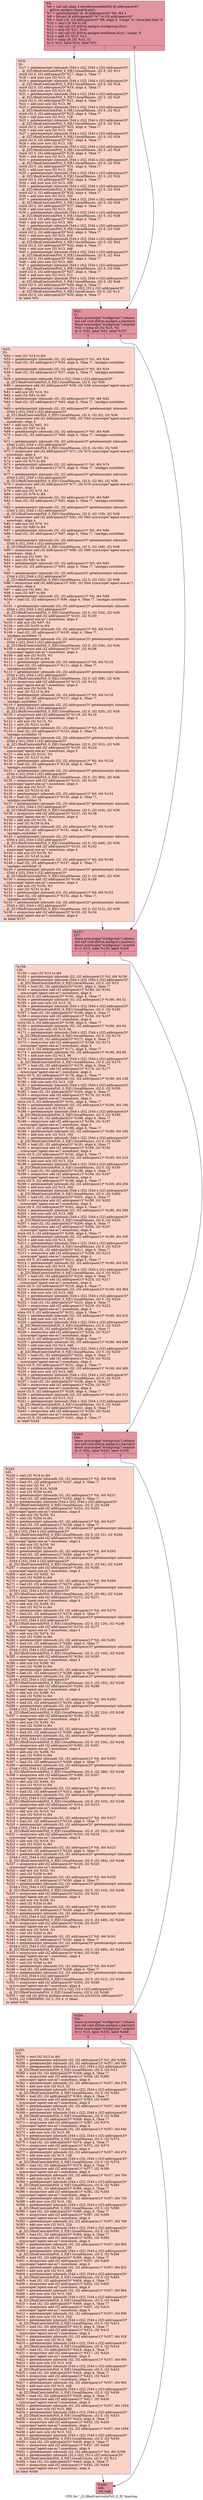 digraph "CFG for '_Z13findCentroidsPiiS_S_Pj' function" {
	label="CFG for '_Z13findCentroidsPiiS_S_Pj' function";

	Node0x5df9020 [shape=record,color="#b70d28ff", style=filled, fillcolor="#b70d2870",label="{%5:\l  %6 = tail call align 4 dereferenceable(64) i8 addrspace(4)*\l... @llvm.amdgcn.dispatch.ptr()\l  %7 = getelementptr i8, i8 addrspace(4)* %6, i64 4\l  %8 = bitcast i8 addrspace(4)* %7 to i16 addrspace(4)*\l  %9 = load i16, i16 addrspace(4)* %8, align 4, !range !4, !invariant.load !5\l  %10 = zext i16 %9 to i32\l  %11 = tail call i32 @llvm.amdgcn.workgroup.id.x()\l  %12 = mul i32 %11, %10\l  %13 = tail call i32 @llvm.amdgcn.workitem.id.x(), !range !6\l  %14 = add i32 %12, %13\l  %15 = icmp ult i32 %13, 32\l  br i1 %15, label %16, label %51\l|{<s0>T|<s1>F}}"];
	Node0x5df9020:s0 -> Node0x5dfaee0;
	Node0x5df9020:s1 -> Node0x5dfaf70;
	Node0x5dfaee0 [shape=record,color="#3d50c3ff", style=filled, fillcolor="#f59c7d70",label="{%16:\l16:                                               \l  %17 = getelementptr inbounds [544 x i32], [544 x i32] addrspace(3)*\l... @_ZZ13findCentroidsPiiS_S_PjE11localMasses, i32 0, i32 %13\l  store i32 0, i32 addrspace(3)* %17, align 4, !tbaa !7\l  %18 = add nuw nsw i32 %13, 32\l  %19 = getelementptr inbounds [544 x i32], [544 x i32] addrspace(3)*\l... @_ZZ13findCentroidsPiiS_S_PjE11localMasses, i32 0, i32 %18\l  store i32 0, i32 addrspace(3)* %19, align 4, !tbaa !7\l  %20 = add nuw nsw i32 %13, 64\l  %21 = getelementptr inbounds [544 x i32], [544 x i32] addrspace(3)*\l... @_ZZ13findCentroidsPiiS_S_PjE11localMasses, i32 0, i32 %20\l  store i32 0, i32 addrspace(3)* %21, align 4, !tbaa !7\l  %22 = add nuw nsw i32 %13, 96\l  %23 = getelementptr inbounds [544 x i32], [544 x i32] addrspace(3)*\l... @_ZZ13findCentroidsPiiS_S_PjE11localMasses, i32 0, i32 %22\l  store i32 0, i32 addrspace(3)* %23, align 4, !tbaa !7\l  %24 = add nuw nsw i32 %13, 128\l  %25 = getelementptr inbounds [544 x i32], [544 x i32] addrspace(3)*\l... @_ZZ13findCentroidsPiiS_S_PjE11localMasses, i32 0, i32 %24\l  store i32 0, i32 addrspace(3)* %25, align 4, !tbaa !7\l  %26 = add nuw nsw i32 %13, 160\l  %27 = getelementptr inbounds [544 x i32], [544 x i32] addrspace(3)*\l... @_ZZ13findCentroidsPiiS_S_PjE11localMasses, i32 0, i32 %26\l  store i32 0, i32 addrspace(3)* %27, align 4, !tbaa !7\l  %28 = add nuw nsw i32 %13, 192\l  %29 = getelementptr inbounds [544 x i32], [544 x i32] addrspace(3)*\l... @_ZZ13findCentroidsPiiS_S_PjE11localMasses, i32 0, i32 %28\l  store i32 0, i32 addrspace(3)* %29, align 4, !tbaa !7\l  %30 = add nuw nsw i32 %13, 224\l  %31 = getelementptr inbounds [544 x i32], [544 x i32] addrspace(3)*\l... @_ZZ13findCentroidsPiiS_S_PjE11localMasses, i32 0, i32 %30\l  store i32 0, i32 addrspace(3)* %31, align 4, !tbaa !7\l  %32 = add nuw nsw i32 %13, 256\l  %33 = getelementptr inbounds [544 x i32], [544 x i32] addrspace(3)*\l... @_ZZ13findCentroidsPiiS_S_PjE11localMasses, i32 0, i32 %32\l  store i32 0, i32 addrspace(3)* %33, align 4, !tbaa !7\l  %34 = add nuw nsw i32 %13, 288\l  %35 = getelementptr inbounds [544 x i32], [544 x i32] addrspace(3)*\l... @_ZZ13findCentroidsPiiS_S_PjE11localMasses, i32 0, i32 %34\l  store i32 0, i32 addrspace(3)* %35, align 4, !tbaa !7\l  %36 = add nuw nsw i32 %13, 320\l  %37 = getelementptr inbounds [544 x i32], [544 x i32] addrspace(3)*\l... @_ZZ13findCentroidsPiiS_S_PjE11localMasses, i32 0, i32 %36\l  store i32 0, i32 addrspace(3)* %37, align 4, !tbaa !7\l  %38 = add nuw nsw i32 %13, 352\l  %39 = getelementptr inbounds [544 x i32], [544 x i32] addrspace(3)*\l... @_ZZ13findCentroidsPiiS_S_PjE11localMasses, i32 0, i32 %38\l  store i32 0, i32 addrspace(3)* %39, align 4, !tbaa !7\l  %40 = add nuw nsw i32 %13, 384\l  %41 = getelementptr inbounds [544 x i32], [544 x i32] addrspace(3)*\l... @_ZZ13findCentroidsPiiS_S_PjE11localMasses, i32 0, i32 %40\l  store i32 0, i32 addrspace(3)* %41, align 4, !tbaa !7\l  %42 = add nuw nsw i32 %13, 416\l  %43 = getelementptr inbounds [544 x i32], [544 x i32] addrspace(3)*\l... @_ZZ13findCentroidsPiiS_S_PjE11localMasses, i32 0, i32 %42\l  store i32 0, i32 addrspace(3)* %43, align 4, !tbaa !7\l  %44 = add nuw nsw i32 %13, 448\l  %45 = getelementptr inbounds [544 x i32], [544 x i32] addrspace(3)*\l... @_ZZ13findCentroidsPiiS_S_PjE11localMasses, i32 0, i32 %44\l  store i32 0, i32 addrspace(3)* %45, align 4, !tbaa !7\l  %46 = add nuw nsw i32 %13, 480\l  %47 = getelementptr inbounds [544 x i32], [544 x i32] addrspace(3)*\l... @_ZZ13findCentroidsPiiS_S_PjE11localMasses, i32 0, i32 %46\l  store i32 0, i32 addrspace(3)* %47, align 4, !tbaa !7\l  %48 = add nuw nsw i32 %13, 512\l  %49 = getelementptr inbounds [544 x i32], [544 x i32] addrspace(3)*\l... @_ZZ13findCentroidsPiiS_S_PjE11localMasses, i32 0, i32 %48\l  store i32 0, i32 addrspace(3)* %49, align 4, !tbaa !7\l  %50 = getelementptr inbounds [32 x i32], [32 x i32] addrspace(3)*\l... @_ZZ13findCentroidsPiiS_S_PjE11localCounts, i32 0, i32 %13\l  store i32 0, i32 addrspace(3)* %50, align 4, !tbaa !7\l  br label %51\l}"];
	Node0x5dfaee0 -> Node0x5dfaf70;
	Node0x5dfaf70 [shape=record,color="#b70d28ff", style=filled, fillcolor="#b70d2870",label="{%51:\l51:                                               \l  fence syncscope(\"workgroup\") release\l  tail call void @llvm.amdgcn.s.barrier()\l  fence syncscope(\"workgroup\") acquire\l  %52 = icmp slt i32 %14, %1\l  br i1 %52, label %53, label %157\l|{<s0>T|<s1>F}}"];
	Node0x5dfaf70:s0 -> Node0x5dfe0f0;
	Node0x5dfaf70:s1 -> Node0x5dfe180;
	Node0x5dfe0f0 [shape=record,color="#3d50c3ff", style=filled, fillcolor="#f59c7d70",label="{%53:\l53:                                               \l  %54 = sext i32 %14 to i64\l  %55 = getelementptr inbounds i32, i32 addrspace(1)* %2, i64 %54\l  %56 = load i32, i32 addrspace(1)* %55, align 4, !tbaa !7, !amdgpu.noclobber\l... !5\l  %57 = getelementptr inbounds i32, i32 addrspace(1)* %0, i64 %54\l  %58 = load i32, i32 addrspace(1)* %57, align 4, !tbaa !7, !amdgpu.noclobber\l... !5\l  %59 = getelementptr inbounds [544 x i32], [544 x i32] addrspace(3)*\l... @_ZZ13findCentroidsPiiS_S_PjE11localMasses, i32 0, i32 %56\l  %60 = atomicrmw add i32 addrspace(3)* %59, i32 %58 syncscope(\"agent-one-as\")\l... monotonic, align 4\l  %61 = add nsw i32 %14, %1\l  %62 = sext i32 %61 to i64\l  %63 = getelementptr inbounds i32, i32 addrspace(1)* %0, i64 %62\l  %64 = load i32, i32 addrspace(1)* %63, align 4, !tbaa !7, !amdgpu.noclobber\l... !5\l  %65 = getelementptr inbounds i32, i32 addrspace(3)* getelementptr inbounds\l... ([544 x i32], [544 x i32] addrspace(3)*\l... @_ZZ13findCentroidsPiiS_S_PjE11localMasses, i32 0, i32 32), i32 %56\l  %66 = atomicrmw add i32 addrspace(3)* %65, i32 %64 syncscope(\"agent-one-as\")\l... monotonic, align 4\l  %67 = add nsw i32 %61, %1\l  %68 = sext i32 %67 to i64\l  %69 = getelementptr inbounds i32, i32 addrspace(1)* %0, i64 %68\l  %70 = load i32, i32 addrspace(1)* %69, align 4, !tbaa !7, !amdgpu.noclobber\l... !5\l  %71 = getelementptr inbounds i32, i32 addrspace(3)* getelementptr inbounds\l... ([544 x i32], [544 x i32] addrspace(3)*\l... @_ZZ13findCentroidsPiiS_S_PjE11localMasses, i32 0, i32 64), i32 %56\l  %72 = atomicrmw add i32 addrspace(3)* %71, i32 %70 syncscope(\"agent-one-as\")\l... monotonic, align 4\l  %73 = add nsw i32 %67, %1\l  %74 = sext i32 %73 to i64\l  %75 = getelementptr inbounds i32, i32 addrspace(1)* %0, i64 %74\l  %76 = load i32, i32 addrspace(1)* %75, align 4, !tbaa !7, !amdgpu.noclobber\l... !5\l  %77 = getelementptr inbounds i32, i32 addrspace(3)* getelementptr inbounds\l... ([544 x i32], [544 x i32] addrspace(3)*\l... @_ZZ13findCentroidsPiiS_S_PjE11localMasses, i32 0, i32 96), i32 %56\l  %78 = atomicrmw add i32 addrspace(3)* %77, i32 %76 syncscope(\"agent-one-as\")\l... monotonic, align 4\l  %79 = add nsw i32 %73, %1\l  %80 = sext i32 %79 to i64\l  %81 = getelementptr inbounds i32, i32 addrspace(1)* %0, i64 %80\l  %82 = load i32, i32 addrspace(1)* %81, align 4, !tbaa !7, !amdgpu.noclobber\l... !5\l  %83 = getelementptr inbounds i32, i32 addrspace(3)* getelementptr inbounds\l... ([544 x i32], [544 x i32] addrspace(3)*\l... @_ZZ13findCentroidsPiiS_S_PjE11localMasses, i32 0, i32 128), i32 %56\l  %84 = atomicrmw add i32 addrspace(3)* %83, i32 %82 syncscope(\"agent-one-as\")\l... monotonic, align 4\l  %85 = add nsw i32 %79, %1\l  %86 = sext i32 %85 to i64\l  %87 = getelementptr inbounds i32, i32 addrspace(1)* %0, i64 %86\l  %88 = load i32, i32 addrspace(1)* %87, align 4, !tbaa !7, !amdgpu.noclobber\l... !5\l  %89 = getelementptr inbounds i32, i32 addrspace(3)* getelementptr inbounds\l... ([544 x i32], [544 x i32] addrspace(3)*\l... @_ZZ13findCentroidsPiiS_S_PjE11localMasses, i32 0, i32 160), i32 %56\l  %90 = atomicrmw add i32 addrspace(3)* %89, i32 %88 syncscope(\"agent-one-as\")\l... monotonic, align 4\l  %91 = add nsw i32 %85, %1\l  %92 = sext i32 %91 to i64\l  %93 = getelementptr inbounds i32, i32 addrspace(1)* %0, i64 %92\l  %94 = load i32, i32 addrspace(1)* %93, align 4, !tbaa !7, !amdgpu.noclobber\l... !5\l  %95 = getelementptr inbounds i32, i32 addrspace(3)* getelementptr inbounds\l... ([544 x i32], [544 x i32] addrspace(3)*\l... @_ZZ13findCentroidsPiiS_S_PjE11localMasses, i32 0, i32 192), i32 %56\l  %96 = atomicrmw add i32 addrspace(3)* %95, i32 %94 syncscope(\"agent-one-as\")\l... monotonic, align 4\l  %97 = add nsw i32 %91, %1\l  %98 = sext i32 %97 to i64\l  %99 = getelementptr inbounds i32, i32 addrspace(1)* %0, i64 %98\l  %100 = load i32, i32 addrspace(1)* %99, align 4, !tbaa !7, !amdgpu.noclobber\l... !5\l  %101 = getelementptr inbounds i32, i32 addrspace(3)* getelementptr inbounds\l... ([544 x i32], [544 x i32] addrspace(3)*\l... @_ZZ13findCentroidsPiiS_S_PjE11localMasses, i32 0, i32 224), i32 %56\l  %102 = atomicrmw add i32 addrspace(3)* %101, i32 %100\l... syncscope(\"agent-one-as\") monotonic, align 4\l  %103 = add nsw i32 %97, %1\l  %104 = sext i32 %103 to i64\l  %105 = getelementptr inbounds i32, i32 addrspace(1)* %0, i64 %104\l  %106 = load i32, i32 addrspace(1)* %105, align 4, !tbaa !7,\l... !amdgpu.noclobber !5\l  %107 = getelementptr inbounds i32, i32 addrspace(3)* getelementptr inbounds\l... ([544 x i32], [544 x i32] addrspace(3)*\l... @_ZZ13findCentroidsPiiS_S_PjE11localMasses, i32 0, i32 256), i32 %56\l  %108 = atomicrmw add i32 addrspace(3)* %107, i32 %106\l... syncscope(\"agent-one-as\") monotonic, align 4\l  %109 = add nsw i32 %103, %1\l  %110 = sext i32 %109 to i64\l  %111 = getelementptr inbounds i32, i32 addrspace(1)* %0, i64 %110\l  %112 = load i32, i32 addrspace(1)* %111, align 4, !tbaa !7,\l... !amdgpu.noclobber !5\l  %113 = getelementptr inbounds i32, i32 addrspace(3)* getelementptr inbounds\l... ([544 x i32], [544 x i32] addrspace(3)*\l... @_ZZ13findCentroidsPiiS_S_PjE11localMasses, i32 0, i32 288), i32 %56\l  %114 = atomicrmw add i32 addrspace(3)* %113, i32 %112\l... syncscope(\"agent-one-as\") monotonic, align 4\l  %115 = add nsw i32 %109, %1\l  %116 = sext i32 %115 to i64\l  %117 = getelementptr inbounds i32, i32 addrspace(1)* %0, i64 %116\l  %118 = load i32, i32 addrspace(1)* %117, align 4, !tbaa !7,\l... !amdgpu.noclobber !5\l  %119 = getelementptr inbounds i32, i32 addrspace(3)* getelementptr inbounds\l... ([544 x i32], [544 x i32] addrspace(3)*\l... @_ZZ13findCentroidsPiiS_S_PjE11localMasses, i32 0, i32 320), i32 %56\l  %120 = atomicrmw add i32 addrspace(3)* %119, i32 %118\l... syncscope(\"agent-one-as\") monotonic, align 4\l  %121 = add nsw i32 %115, %1\l  %122 = sext i32 %121 to i64\l  %123 = getelementptr inbounds i32, i32 addrspace(1)* %0, i64 %122\l  %124 = load i32, i32 addrspace(1)* %123, align 4, !tbaa !7,\l... !amdgpu.noclobber !5\l  %125 = getelementptr inbounds i32, i32 addrspace(3)* getelementptr inbounds\l... ([544 x i32], [544 x i32] addrspace(3)*\l... @_ZZ13findCentroidsPiiS_S_PjE11localMasses, i32 0, i32 352), i32 %56\l  %126 = atomicrmw add i32 addrspace(3)* %125, i32 %124\l... syncscope(\"agent-one-as\") monotonic, align 4\l  %127 = add nsw i32 %121, %1\l  %128 = sext i32 %127 to i64\l  %129 = getelementptr inbounds i32, i32 addrspace(1)* %0, i64 %128\l  %130 = load i32, i32 addrspace(1)* %129, align 4, !tbaa !7,\l... !amdgpu.noclobber !5\l  %131 = getelementptr inbounds i32, i32 addrspace(3)* getelementptr inbounds\l... ([544 x i32], [544 x i32] addrspace(3)*\l... @_ZZ13findCentroidsPiiS_S_PjE11localMasses, i32 0, i32 384), i32 %56\l  %132 = atomicrmw add i32 addrspace(3)* %131, i32 %130\l... syncscope(\"agent-one-as\") monotonic, align 4\l  %133 = add nsw i32 %127, %1\l  %134 = sext i32 %133 to i64\l  %135 = getelementptr inbounds i32, i32 addrspace(1)* %0, i64 %134\l  %136 = load i32, i32 addrspace(1)* %135, align 4, !tbaa !7,\l... !amdgpu.noclobber !5\l  %137 = getelementptr inbounds i32, i32 addrspace(3)* getelementptr inbounds\l... ([544 x i32], [544 x i32] addrspace(3)*\l... @_ZZ13findCentroidsPiiS_S_PjE11localMasses, i32 0, i32 416), i32 %56\l  %138 = atomicrmw add i32 addrspace(3)* %137, i32 %136\l... syncscope(\"agent-one-as\") monotonic, align 4\l  %139 = add nsw i32 %133, %1\l  %140 = sext i32 %139 to i64\l  %141 = getelementptr inbounds i32, i32 addrspace(1)* %0, i64 %140\l  %142 = load i32, i32 addrspace(1)* %141, align 4, !tbaa !7,\l... !amdgpu.noclobber !5\l  %143 = getelementptr inbounds i32, i32 addrspace(3)* getelementptr inbounds\l... ([544 x i32], [544 x i32] addrspace(3)*\l... @_ZZ13findCentroidsPiiS_S_PjE11localMasses, i32 0, i32 448), i32 %56\l  %144 = atomicrmw add i32 addrspace(3)* %143, i32 %142\l... syncscope(\"agent-one-as\") monotonic, align 4\l  %145 = add nsw i32 %139, %1\l  %146 = sext i32 %145 to i64\l  %147 = getelementptr inbounds i32, i32 addrspace(1)* %0, i64 %146\l  %148 = load i32, i32 addrspace(1)* %147, align 4, !tbaa !7,\l... !amdgpu.noclobber !5\l  %149 = getelementptr inbounds i32, i32 addrspace(3)* getelementptr inbounds\l... ([544 x i32], [544 x i32] addrspace(3)*\l... @_ZZ13findCentroidsPiiS_S_PjE11localMasses, i32 0, i32 480), i32 %56\l  %150 = atomicrmw add i32 addrspace(3)* %149, i32 %148\l... syncscope(\"agent-one-as\") monotonic, align 4\l  %151 = add nsw i32 %145, %1\l  %152 = sext i32 %151 to i64\l  %153 = getelementptr inbounds i32, i32 addrspace(1)* %0, i64 %152\l  %154 = load i32, i32 addrspace(1)* %153, align 4, !tbaa !7,\l... !amdgpu.noclobber !5\l  %155 = getelementptr inbounds i32, i32 addrspace(3)* getelementptr inbounds\l... ([544 x i32], [544 x i32] addrspace(3)*\l... @_ZZ13findCentroidsPiiS_S_PjE11localMasses, i32 0, i32 512), i32 %56\l  %156 = atomicrmw add i32 addrspace(3)* %155, i32 %154\l... syncscope(\"agent-one-as\") monotonic, align 4\l  br label %157\l}"];
	Node0x5dfe0f0 -> Node0x5dfe180;
	Node0x5dfe180 [shape=record,color="#b70d28ff", style=filled, fillcolor="#b70d2870",label="{%157:\l157:                                              \l  fence syncscope(\"workgroup\") release\l  tail call void @llvm.amdgcn.s.barrier()\l  fence syncscope(\"workgroup\") acquire\l  br i1 %15, label %158, label %244\l|{<s0>T|<s1>F}}"];
	Node0x5dfe180:s0 -> Node0x5e03860;
	Node0x5dfe180:s1 -> Node0x5e038b0;
	Node0x5e03860 [shape=record,color="#3d50c3ff", style=filled, fillcolor="#f59c7d70",label="{%158:\l158:                                              \l  %159 = zext i32 %13 to i64\l  %160 = getelementptr inbounds i32, i32 addrspace(1)* %3, i64 %159\l  %161 = getelementptr inbounds [544 x i32], [544 x i32] addrspace(3)*\l... @_ZZ13findCentroidsPiiS_S_PjE11localMasses, i32 0, i32 %13\l  %162 = load i32, i32 addrspace(3)* %161, align 4, !tbaa !7\l  %163 = atomicrmw add i32 addrspace(1)* %160, i32 %162\l... syncscope(\"agent-one-as\") monotonic, align 4\l  store i32 0, i32 addrspace(3)* %161, align 4, !tbaa !7\l  %164 = getelementptr inbounds i32, i32 addrspace(1)* %160, i64 32\l  %165 = add nuw nsw i32 %13, 32\l  %166 = getelementptr inbounds [544 x i32], [544 x i32] addrspace(3)*\l... @_ZZ13findCentroidsPiiS_S_PjE11localMasses, i32 0, i32 %165\l  %167 = load i32, i32 addrspace(3)* %166, align 4, !tbaa !7\l  %168 = atomicrmw add i32 addrspace(1)* %164, i32 %167\l... syncscope(\"agent-one-as\") monotonic, align 4\l  store i32 0, i32 addrspace(3)* %166, align 4, !tbaa !7\l  %169 = getelementptr inbounds i32, i32 addrspace(1)* %160, i64 64\l  %170 = add nuw nsw i32 %13, 64\l  %171 = getelementptr inbounds [544 x i32], [544 x i32] addrspace(3)*\l... @_ZZ13findCentroidsPiiS_S_PjE11localMasses, i32 0, i32 %170\l  %172 = load i32, i32 addrspace(3)* %171, align 4, !tbaa !7\l  %173 = atomicrmw add i32 addrspace(1)* %169, i32 %172\l... syncscope(\"agent-one-as\") monotonic, align 4\l  store i32 0, i32 addrspace(3)* %171, align 4, !tbaa !7\l  %174 = getelementptr inbounds i32, i32 addrspace(1)* %160, i64 96\l  %175 = add nuw nsw i32 %13, 96\l  %176 = getelementptr inbounds [544 x i32], [544 x i32] addrspace(3)*\l... @_ZZ13findCentroidsPiiS_S_PjE11localMasses, i32 0, i32 %175\l  %177 = load i32, i32 addrspace(3)* %176, align 4, !tbaa !7\l  %178 = atomicrmw add i32 addrspace(1)* %174, i32 %177\l... syncscope(\"agent-one-as\") monotonic, align 4\l  store i32 0, i32 addrspace(3)* %176, align 4, !tbaa !7\l  %179 = getelementptr inbounds i32, i32 addrspace(1)* %160, i64 128\l  %180 = add nuw nsw i32 %13, 128\l  %181 = getelementptr inbounds [544 x i32], [544 x i32] addrspace(3)*\l... @_ZZ13findCentroidsPiiS_S_PjE11localMasses, i32 0, i32 %180\l  %182 = load i32, i32 addrspace(3)* %181, align 4, !tbaa !7\l  %183 = atomicrmw add i32 addrspace(1)* %179, i32 %182\l... syncscope(\"agent-one-as\") monotonic, align 4\l  store i32 0, i32 addrspace(3)* %181, align 4, !tbaa !7\l  %184 = getelementptr inbounds i32, i32 addrspace(1)* %160, i64 160\l  %185 = add nuw nsw i32 %13, 160\l  %186 = getelementptr inbounds [544 x i32], [544 x i32] addrspace(3)*\l... @_ZZ13findCentroidsPiiS_S_PjE11localMasses, i32 0, i32 %185\l  %187 = load i32, i32 addrspace(3)* %186, align 4, !tbaa !7\l  %188 = atomicrmw add i32 addrspace(1)* %184, i32 %187\l... syncscope(\"agent-one-as\") monotonic, align 4\l  store i32 0, i32 addrspace(3)* %186, align 4, !tbaa !7\l  %189 = getelementptr inbounds i32, i32 addrspace(1)* %160, i64 192\l  %190 = add nuw nsw i32 %13, 192\l  %191 = getelementptr inbounds [544 x i32], [544 x i32] addrspace(3)*\l... @_ZZ13findCentroidsPiiS_S_PjE11localMasses, i32 0, i32 %190\l  %192 = load i32, i32 addrspace(3)* %191, align 4, !tbaa !7\l  %193 = atomicrmw add i32 addrspace(1)* %189, i32 %192\l... syncscope(\"agent-one-as\") monotonic, align 4\l  store i32 0, i32 addrspace(3)* %191, align 4, !tbaa !7\l  %194 = getelementptr inbounds i32, i32 addrspace(1)* %160, i64 224\l  %195 = add nuw nsw i32 %13, 224\l  %196 = getelementptr inbounds [544 x i32], [544 x i32] addrspace(3)*\l... @_ZZ13findCentroidsPiiS_S_PjE11localMasses, i32 0, i32 %195\l  %197 = load i32, i32 addrspace(3)* %196, align 4, !tbaa !7\l  %198 = atomicrmw add i32 addrspace(1)* %194, i32 %197\l... syncscope(\"agent-one-as\") monotonic, align 4\l  store i32 0, i32 addrspace(3)* %196, align 4, !tbaa !7\l  %199 = getelementptr inbounds i32, i32 addrspace(1)* %160, i64 256\l  %200 = add nuw nsw i32 %13, 256\l  %201 = getelementptr inbounds [544 x i32], [544 x i32] addrspace(3)*\l... @_ZZ13findCentroidsPiiS_S_PjE11localMasses, i32 0, i32 %200\l  %202 = load i32, i32 addrspace(3)* %201, align 4, !tbaa !7\l  %203 = atomicrmw add i32 addrspace(1)* %199, i32 %202\l... syncscope(\"agent-one-as\") monotonic, align 4\l  store i32 0, i32 addrspace(3)* %201, align 4, !tbaa !7\l  %204 = getelementptr inbounds i32, i32 addrspace(1)* %160, i64 288\l  %205 = add nuw nsw i32 %13, 288\l  %206 = getelementptr inbounds [544 x i32], [544 x i32] addrspace(3)*\l... @_ZZ13findCentroidsPiiS_S_PjE11localMasses, i32 0, i32 %205\l  %207 = load i32, i32 addrspace(3)* %206, align 4, !tbaa !7\l  %208 = atomicrmw add i32 addrspace(1)* %204, i32 %207\l... syncscope(\"agent-one-as\") monotonic, align 4\l  store i32 0, i32 addrspace(3)* %206, align 4, !tbaa !7\l  %209 = getelementptr inbounds i32, i32 addrspace(1)* %160, i64 320\l  %210 = add nuw nsw i32 %13, 320\l  %211 = getelementptr inbounds [544 x i32], [544 x i32] addrspace(3)*\l... @_ZZ13findCentroidsPiiS_S_PjE11localMasses, i32 0, i32 %210\l  %212 = load i32, i32 addrspace(3)* %211, align 4, !tbaa !7\l  %213 = atomicrmw add i32 addrspace(1)* %209, i32 %212\l... syncscope(\"agent-one-as\") monotonic, align 4\l  store i32 0, i32 addrspace(3)* %211, align 4, !tbaa !7\l  %214 = getelementptr inbounds i32, i32 addrspace(1)* %160, i64 352\l  %215 = add nuw nsw i32 %13, 352\l  %216 = getelementptr inbounds [544 x i32], [544 x i32] addrspace(3)*\l... @_ZZ13findCentroidsPiiS_S_PjE11localMasses, i32 0, i32 %215\l  %217 = load i32, i32 addrspace(3)* %216, align 4, !tbaa !7\l  %218 = atomicrmw add i32 addrspace(1)* %214, i32 %217\l... syncscope(\"agent-one-as\") monotonic, align 4\l  store i32 0, i32 addrspace(3)* %216, align 4, !tbaa !7\l  %219 = getelementptr inbounds i32, i32 addrspace(1)* %160, i64 384\l  %220 = add nuw nsw i32 %13, 384\l  %221 = getelementptr inbounds [544 x i32], [544 x i32] addrspace(3)*\l... @_ZZ13findCentroidsPiiS_S_PjE11localMasses, i32 0, i32 %220\l  %222 = load i32, i32 addrspace(3)* %221, align 4, !tbaa !7\l  %223 = atomicrmw add i32 addrspace(1)* %219, i32 %222\l... syncscope(\"agent-one-as\") monotonic, align 4\l  store i32 0, i32 addrspace(3)* %221, align 4, !tbaa !7\l  %224 = getelementptr inbounds i32, i32 addrspace(1)* %160, i64 416\l  %225 = add nuw nsw i32 %13, 416\l  %226 = getelementptr inbounds [544 x i32], [544 x i32] addrspace(3)*\l... @_ZZ13findCentroidsPiiS_S_PjE11localMasses, i32 0, i32 %225\l  %227 = load i32, i32 addrspace(3)* %226, align 4, !tbaa !7\l  %228 = atomicrmw add i32 addrspace(1)* %224, i32 %227\l... syncscope(\"agent-one-as\") monotonic, align 4\l  store i32 0, i32 addrspace(3)* %226, align 4, !tbaa !7\l  %229 = getelementptr inbounds i32, i32 addrspace(1)* %160, i64 448\l  %230 = add nuw nsw i32 %13, 448\l  %231 = getelementptr inbounds [544 x i32], [544 x i32] addrspace(3)*\l... @_ZZ13findCentroidsPiiS_S_PjE11localMasses, i32 0, i32 %230\l  %232 = load i32, i32 addrspace(3)* %231, align 4, !tbaa !7\l  %233 = atomicrmw add i32 addrspace(1)* %229, i32 %232\l... syncscope(\"agent-one-as\") monotonic, align 4\l  store i32 0, i32 addrspace(3)* %231, align 4, !tbaa !7\l  %234 = getelementptr inbounds i32, i32 addrspace(1)* %160, i64 480\l  %235 = add nuw nsw i32 %13, 480\l  %236 = getelementptr inbounds [544 x i32], [544 x i32] addrspace(3)*\l... @_ZZ13findCentroidsPiiS_S_PjE11localMasses, i32 0, i32 %235\l  %237 = load i32, i32 addrspace(3)* %236, align 4, !tbaa !7\l  %238 = atomicrmw add i32 addrspace(1)* %234, i32 %237\l... syncscope(\"agent-one-as\") monotonic, align 4\l  store i32 0, i32 addrspace(3)* %236, align 4, !tbaa !7\l  %239 = getelementptr inbounds i32, i32 addrspace(1)* %160, i64 512\l  %240 = add nuw nsw i32 %13, 512\l  %241 = getelementptr inbounds [544 x i32], [544 x i32] addrspace(3)*\l... @_ZZ13findCentroidsPiiS_S_PjE11localMasses, i32 0, i32 %240\l  %242 = load i32, i32 addrspace(3)* %241, align 4, !tbaa !7\l  %243 = atomicrmw add i32 addrspace(1)* %239, i32 %242\l... syncscope(\"agent-one-as\") monotonic, align 4\l  store i32 0, i32 addrspace(3)* %241, align 4, !tbaa !7\l  br label %244\l}"];
	Node0x5e03860 -> Node0x5e038b0;
	Node0x5e038b0 [shape=record,color="#b70d28ff", style=filled, fillcolor="#b70d2870",label="{%244:\l244:                                              \l  fence syncscope(\"workgroup\") release\l  tail call void @llvm.amdgcn.s.barrier()\l  fence syncscope(\"workgroup\") acquire\l  br i1 %52, label %245, label %354\l|{<s0>T|<s1>F}}"];
	Node0x5e038b0:s0 -> Node0x5e08e70;
	Node0x5e038b0:s1 -> Node0x5e08ec0;
	Node0x5e08e70 [shape=record,color="#3d50c3ff", style=filled, fillcolor="#f59c7d70",label="{%245:\l245:                                              \l  %246 = sext i32 %14 to i64\l  %247 = getelementptr inbounds i32, i32 addrspace(1)* %2, i64 %246\l  %248 = load i32, i32 addrspace(1)* %247, align 4, !tbaa !7\l  %249 = mul nsw i32 %1, 17\l  %250 = add nsw i32 %14, %249\l  %251 = sext i32 %250 to i64\l  %252 = getelementptr inbounds i32, i32 addrspace(1)* %0, i64 %251\l  %253 = load i32, i32 addrspace(1)* %252, align 4, !tbaa !7\l  %254 = getelementptr inbounds [544 x i32], [544 x i32] addrspace(3)*\l... @_ZZ13findCentroidsPiiS_S_PjE11localMasses, i32 0, i32 %248\l  %255 = atomicrmw add i32 addrspace(3)* %254, i32 %253\l... syncscope(\"agent-one-as\") monotonic, align 4\l  %256 = add nsw i32 %250, %1\l  %257 = sext i32 %256 to i64\l  %258 = getelementptr inbounds i32, i32 addrspace(1)* %0, i64 %257\l  %259 = load i32, i32 addrspace(1)* %258, align 4, !tbaa !7\l  %260 = getelementptr inbounds i32, i32 addrspace(3)* getelementptr inbounds\l... ([544 x i32], [544 x i32] addrspace(3)*\l... @_ZZ13findCentroidsPiiS_S_PjE11localMasses, i32 0, i32 32), i32 %248\l  %261 = atomicrmw add i32 addrspace(3)* %260, i32 %259\l... syncscope(\"agent-one-as\") monotonic, align 4\l  %262 = add nsw i32 %256, %1\l  %263 = sext i32 %262 to i64\l  %264 = getelementptr inbounds i32, i32 addrspace(1)* %0, i64 %263\l  %265 = load i32, i32 addrspace(1)* %264, align 4, !tbaa !7\l  %266 = getelementptr inbounds i32, i32 addrspace(3)* getelementptr inbounds\l... ([544 x i32], [544 x i32] addrspace(3)*\l... @_ZZ13findCentroidsPiiS_S_PjE11localMasses, i32 0, i32 64), i32 %248\l  %267 = atomicrmw add i32 addrspace(3)* %266, i32 %265\l... syncscope(\"agent-one-as\") monotonic, align 4\l  %268 = add nsw i32 %262, %1\l  %269 = sext i32 %268 to i64\l  %270 = getelementptr inbounds i32, i32 addrspace(1)* %0, i64 %269\l  %271 = load i32, i32 addrspace(1)* %270, align 4, !tbaa !7\l  %272 = getelementptr inbounds i32, i32 addrspace(3)* getelementptr inbounds\l... ([544 x i32], [544 x i32] addrspace(3)*\l... @_ZZ13findCentroidsPiiS_S_PjE11localMasses, i32 0, i32 96), i32 %248\l  %273 = atomicrmw add i32 addrspace(3)* %272, i32 %271\l... syncscope(\"agent-one-as\") monotonic, align 4\l  %274 = add nsw i32 %268, %1\l  %275 = sext i32 %274 to i64\l  %276 = getelementptr inbounds i32, i32 addrspace(1)* %0, i64 %275\l  %277 = load i32, i32 addrspace(1)* %276, align 4, !tbaa !7\l  %278 = getelementptr inbounds i32, i32 addrspace(3)* getelementptr inbounds\l... ([544 x i32], [544 x i32] addrspace(3)*\l... @_ZZ13findCentroidsPiiS_S_PjE11localMasses, i32 0, i32 128), i32 %248\l  %279 = atomicrmw add i32 addrspace(3)* %278, i32 %277\l... syncscope(\"agent-one-as\") monotonic, align 4\l  %280 = add nsw i32 %274, %1\l  %281 = sext i32 %280 to i64\l  %282 = getelementptr inbounds i32, i32 addrspace(1)* %0, i64 %281\l  %283 = load i32, i32 addrspace(1)* %282, align 4, !tbaa !7\l  %284 = getelementptr inbounds i32, i32 addrspace(3)* getelementptr inbounds\l... ([544 x i32], [544 x i32] addrspace(3)*\l... @_ZZ13findCentroidsPiiS_S_PjE11localMasses, i32 0, i32 160), i32 %248\l  %285 = atomicrmw add i32 addrspace(3)* %284, i32 %283\l... syncscope(\"agent-one-as\") monotonic, align 4\l  %286 = add nsw i32 %280, %1\l  %287 = sext i32 %286 to i64\l  %288 = getelementptr inbounds i32, i32 addrspace(1)* %0, i64 %287\l  %289 = load i32, i32 addrspace(1)* %288, align 4, !tbaa !7\l  %290 = getelementptr inbounds i32, i32 addrspace(3)* getelementptr inbounds\l... ([544 x i32], [544 x i32] addrspace(3)*\l... @_ZZ13findCentroidsPiiS_S_PjE11localMasses, i32 0, i32 192), i32 %248\l  %291 = atomicrmw add i32 addrspace(3)* %290, i32 %289\l... syncscope(\"agent-one-as\") monotonic, align 4\l  %292 = add nsw i32 %286, %1\l  %293 = sext i32 %292 to i64\l  %294 = getelementptr inbounds i32, i32 addrspace(1)* %0, i64 %293\l  %295 = load i32, i32 addrspace(1)* %294, align 4, !tbaa !7\l  %296 = getelementptr inbounds i32, i32 addrspace(3)* getelementptr inbounds\l... ([544 x i32], [544 x i32] addrspace(3)*\l... @_ZZ13findCentroidsPiiS_S_PjE11localMasses, i32 0, i32 224), i32 %248\l  %297 = atomicrmw add i32 addrspace(3)* %296, i32 %295\l... syncscope(\"agent-one-as\") monotonic, align 4\l  %298 = add nsw i32 %292, %1\l  %299 = sext i32 %298 to i64\l  %300 = getelementptr inbounds i32, i32 addrspace(1)* %0, i64 %299\l  %301 = load i32, i32 addrspace(1)* %300, align 4, !tbaa !7\l  %302 = getelementptr inbounds i32, i32 addrspace(3)* getelementptr inbounds\l... ([544 x i32], [544 x i32] addrspace(3)*\l... @_ZZ13findCentroidsPiiS_S_PjE11localMasses, i32 0, i32 256), i32 %248\l  %303 = atomicrmw add i32 addrspace(3)* %302, i32 %301\l... syncscope(\"agent-one-as\") monotonic, align 4\l  %304 = add nsw i32 %298, %1\l  %305 = sext i32 %304 to i64\l  %306 = getelementptr inbounds i32, i32 addrspace(1)* %0, i64 %305\l  %307 = load i32, i32 addrspace(1)* %306, align 4, !tbaa !7\l  %308 = getelementptr inbounds i32, i32 addrspace(3)* getelementptr inbounds\l... ([544 x i32], [544 x i32] addrspace(3)*\l... @_ZZ13findCentroidsPiiS_S_PjE11localMasses, i32 0, i32 288), i32 %248\l  %309 = atomicrmw add i32 addrspace(3)* %308, i32 %307\l... syncscope(\"agent-one-as\") monotonic, align 4\l  %310 = add nsw i32 %304, %1\l  %311 = sext i32 %310 to i64\l  %312 = getelementptr inbounds i32, i32 addrspace(1)* %0, i64 %311\l  %313 = load i32, i32 addrspace(1)* %312, align 4, !tbaa !7\l  %314 = getelementptr inbounds i32, i32 addrspace(3)* getelementptr inbounds\l... ([544 x i32], [544 x i32] addrspace(3)*\l... @_ZZ13findCentroidsPiiS_S_PjE11localMasses, i32 0, i32 320), i32 %248\l  %315 = atomicrmw add i32 addrspace(3)* %314, i32 %313\l... syncscope(\"agent-one-as\") monotonic, align 4\l  %316 = add nsw i32 %310, %1\l  %317 = sext i32 %316 to i64\l  %318 = getelementptr inbounds i32, i32 addrspace(1)* %0, i64 %317\l  %319 = load i32, i32 addrspace(1)* %318, align 4, !tbaa !7\l  %320 = getelementptr inbounds i32, i32 addrspace(3)* getelementptr inbounds\l... ([544 x i32], [544 x i32] addrspace(3)*\l... @_ZZ13findCentroidsPiiS_S_PjE11localMasses, i32 0, i32 352), i32 %248\l  %321 = atomicrmw add i32 addrspace(3)* %320, i32 %319\l... syncscope(\"agent-one-as\") monotonic, align 4\l  %322 = add nsw i32 %316, %1\l  %323 = sext i32 %322 to i64\l  %324 = getelementptr inbounds i32, i32 addrspace(1)* %0, i64 %323\l  %325 = load i32, i32 addrspace(1)* %324, align 4, !tbaa !7\l  %326 = getelementptr inbounds i32, i32 addrspace(3)* getelementptr inbounds\l... ([544 x i32], [544 x i32] addrspace(3)*\l... @_ZZ13findCentroidsPiiS_S_PjE11localMasses, i32 0, i32 384), i32 %248\l  %327 = atomicrmw add i32 addrspace(3)* %326, i32 %325\l... syncscope(\"agent-one-as\") monotonic, align 4\l  %328 = add nsw i32 %322, %1\l  %329 = sext i32 %328 to i64\l  %330 = getelementptr inbounds i32, i32 addrspace(1)* %0, i64 %329\l  %331 = load i32, i32 addrspace(1)* %330, align 4, !tbaa !7\l  %332 = getelementptr inbounds i32, i32 addrspace(3)* getelementptr inbounds\l... ([544 x i32], [544 x i32] addrspace(3)*\l... @_ZZ13findCentroidsPiiS_S_PjE11localMasses, i32 0, i32 416), i32 %248\l  %333 = atomicrmw add i32 addrspace(3)* %332, i32 %331\l... syncscope(\"agent-one-as\") monotonic, align 4\l  %334 = add nsw i32 %328, %1\l  %335 = sext i32 %334 to i64\l  %336 = getelementptr inbounds i32, i32 addrspace(1)* %0, i64 %335\l  %337 = load i32, i32 addrspace(1)* %336, align 4, !tbaa !7\l  %338 = getelementptr inbounds i32, i32 addrspace(3)* getelementptr inbounds\l... ([544 x i32], [544 x i32] addrspace(3)*\l... @_ZZ13findCentroidsPiiS_S_PjE11localMasses, i32 0, i32 448), i32 %248\l  %339 = atomicrmw add i32 addrspace(3)* %338, i32 %337\l... syncscope(\"agent-one-as\") monotonic, align 4\l  %340 = add nsw i32 %334, %1\l  %341 = sext i32 %340 to i64\l  %342 = getelementptr inbounds i32, i32 addrspace(1)* %0, i64 %341\l  %343 = load i32, i32 addrspace(1)* %342, align 4, !tbaa !7\l  %344 = getelementptr inbounds i32, i32 addrspace(3)* getelementptr inbounds\l... ([544 x i32], [544 x i32] addrspace(3)*\l... @_ZZ13findCentroidsPiiS_S_PjE11localMasses, i32 0, i32 480), i32 %248\l  %345 = atomicrmw add i32 addrspace(3)* %344, i32 %343\l... syncscope(\"agent-one-as\") monotonic, align 4\l  %346 = add nsw i32 %340, %1\l  %347 = sext i32 %346 to i64\l  %348 = getelementptr inbounds i32, i32 addrspace(1)* %0, i64 %347\l  %349 = load i32, i32 addrspace(1)* %348, align 4, !tbaa !7\l  %350 = getelementptr inbounds i32, i32 addrspace(3)* getelementptr inbounds\l... ([544 x i32], [544 x i32] addrspace(3)*\l... @_ZZ13findCentroidsPiiS_S_PjE11localMasses, i32 0, i32 512), i32 %248\l  %351 = atomicrmw add i32 addrspace(3)* %350, i32 %349\l... syncscope(\"agent-one-as\") monotonic, align 4\l  %352 = getelementptr inbounds [32 x i32], [32 x i32] addrspace(3)*\l... @_ZZ13findCentroidsPiiS_S_PjE11localCounts, i32 0, i32 %248\l  %353 = tail call i32 @llvm.amdgcn.atomic.inc.i32.p3i32(i32 addrspace(3)*\l... %352, i32 100000000, i32 2, i32 4, i1 false)\l  br label %354\l}"];
	Node0x5e08e70 -> Node0x5e08ec0;
	Node0x5e08ec0 [shape=record,color="#b70d28ff", style=filled, fillcolor="#b70d2870",label="{%354:\l354:                                              \l  fence syncscope(\"workgroup\") release\l  tail call void @llvm.amdgcn.s.barrier()\l  fence syncscope(\"workgroup\") acquire\l  br i1 %15, label %355, label %446\l|{<s0>T|<s1>F}}"];
	Node0x5e08ec0:s0 -> Node0x5e0d780;
	Node0x5e08ec0:s1 -> Node0x5e0d7d0;
	Node0x5e0d780 [shape=record,color="#3d50c3ff", style=filled, fillcolor="#f59c7d70",label="{%355:\l355:                                              \l  %356 = zext i32 %13 to i64\l  %357 = getelementptr inbounds i32, i32 addrspace(1)* %3, i64 %356\l  %358 = getelementptr inbounds i32, i32 addrspace(1)* %357, i64 544\l  %359 = getelementptr inbounds [544 x i32], [544 x i32] addrspace(3)*\l... @_ZZ13findCentroidsPiiS_S_PjE11localMasses, i32 0, i32 %13\l  %360 = load i32, i32 addrspace(3)* %359, align 4, !tbaa !7\l  %361 = atomicrmw add i32 addrspace(1)* %358, i32 %360\l... syncscope(\"agent-one-as\") monotonic, align 4\l  %362 = getelementptr inbounds i32, i32 addrspace(1)* %357, i64 576\l  %363 = add nuw nsw i32 %13, 32\l  %364 = getelementptr inbounds [544 x i32], [544 x i32] addrspace(3)*\l... @_ZZ13findCentroidsPiiS_S_PjE11localMasses, i32 0, i32 %363\l  %365 = load i32, i32 addrspace(3)* %364, align 4, !tbaa !7\l  %366 = atomicrmw add i32 addrspace(1)* %362, i32 %365\l... syncscope(\"agent-one-as\") monotonic, align 4\l  %367 = getelementptr inbounds i32, i32 addrspace(1)* %357, i64 608\l  %368 = add nuw nsw i32 %13, 64\l  %369 = getelementptr inbounds [544 x i32], [544 x i32] addrspace(3)*\l... @_ZZ13findCentroidsPiiS_S_PjE11localMasses, i32 0, i32 %368\l  %370 = load i32, i32 addrspace(3)* %369, align 4, !tbaa !7\l  %371 = atomicrmw add i32 addrspace(1)* %367, i32 %370\l... syncscope(\"agent-one-as\") monotonic, align 4\l  %372 = getelementptr inbounds i32, i32 addrspace(1)* %357, i64 640\l  %373 = add nuw nsw i32 %13, 96\l  %374 = getelementptr inbounds [544 x i32], [544 x i32] addrspace(3)*\l... @_ZZ13findCentroidsPiiS_S_PjE11localMasses, i32 0, i32 %373\l  %375 = load i32, i32 addrspace(3)* %374, align 4, !tbaa !7\l  %376 = atomicrmw add i32 addrspace(1)* %372, i32 %375\l... syncscope(\"agent-one-as\") monotonic, align 4\l  %377 = getelementptr inbounds i32, i32 addrspace(1)* %357, i64 672\l  %378 = add nuw nsw i32 %13, 128\l  %379 = getelementptr inbounds [544 x i32], [544 x i32] addrspace(3)*\l... @_ZZ13findCentroidsPiiS_S_PjE11localMasses, i32 0, i32 %378\l  %380 = load i32, i32 addrspace(3)* %379, align 4, !tbaa !7\l  %381 = atomicrmw add i32 addrspace(1)* %377, i32 %380\l... syncscope(\"agent-one-as\") monotonic, align 4\l  %382 = getelementptr inbounds i32, i32 addrspace(1)* %357, i64 704\l  %383 = add nuw nsw i32 %13, 160\l  %384 = getelementptr inbounds [544 x i32], [544 x i32] addrspace(3)*\l... @_ZZ13findCentroidsPiiS_S_PjE11localMasses, i32 0, i32 %383\l  %385 = load i32, i32 addrspace(3)* %384, align 4, !tbaa !7\l  %386 = atomicrmw add i32 addrspace(1)* %382, i32 %385\l... syncscope(\"agent-one-as\") monotonic, align 4\l  %387 = getelementptr inbounds i32, i32 addrspace(1)* %357, i64 736\l  %388 = add nuw nsw i32 %13, 192\l  %389 = getelementptr inbounds [544 x i32], [544 x i32] addrspace(3)*\l... @_ZZ13findCentroidsPiiS_S_PjE11localMasses, i32 0, i32 %388\l  %390 = load i32, i32 addrspace(3)* %389, align 4, !tbaa !7\l  %391 = atomicrmw add i32 addrspace(1)* %387, i32 %390\l... syncscope(\"agent-one-as\") monotonic, align 4\l  %392 = getelementptr inbounds i32, i32 addrspace(1)* %357, i64 768\l  %393 = add nuw nsw i32 %13, 224\l  %394 = getelementptr inbounds [544 x i32], [544 x i32] addrspace(3)*\l... @_ZZ13findCentroidsPiiS_S_PjE11localMasses, i32 0, i32 %393\l  %395 = load i32, i32 addrspace(3)* %394, align 4, !tbaa !7\l  %396 = atomicrmw add i32 addrspace(1)* %392, i32 %395\l... syncscope(\"agent-one-as\") monotonic, align 4\l  %397 = getelementptr inbounds i32, i32 addrspace(1)* %357, i64 800\l  %398 = add nuw nsw i32 %13, 256\l  %399 = getelementptr inbounds [544 x i32], [544 x i32] addrspace(3)*\l... @_ZZ13findCentroidsPiiS_S_PjE11localMasses, i32 0, i32 %398\l  %400 = load i32, i32 addrspace(3)* %399, align 4, !tbaa !7\l  %401 = atomicrmw add i32 addrspace(1)* %397, i32 %400\l... syncscope(\"agent-one-as\") monotonic, align 4\l  %402 = getelementptr inbounds i32, i32 addrspace(1)* %357, i64 832\l  %403 = add nuw nsw i32 %13, 288\l  %404 = getelementptr inbounds [544 x i32], [544 x i32] addrspace(3)*\l... @_ZZ13findCentroidsPiiS_S_PjE11localMasses, i32 0, i32 %403\l  %405 = load i32, i32 addrspace(3)* %404, align 4, !tbaa !7\l  %406 = atomicrmw add i32 addrspace(1)* %402, i32 %405\l... syncscope(\"agent-one-as\") monotonic, align 4\l  %407 = getelementptr inbounds i32, i32 addrspace(1)* %357, i64 864\l  %408 = add nuw nsw i32 %13, 320\l  %409 = getelementptr inbounds [544 x i32], [544 x i32] addrspace(3)*\l... @_ZZ13findCentroidsPiiS_S_PjE11localMasses, i32 0, i32 %408\l  %410 = load i32, i32 addrspace(3)* %409, align 4, !tbaa !7\l  %411 = atomicrmw add i32 addrspace(1)* %407, i32 %410\l... syncscope(\"agent-one-as\") monotonic, align 4\l  %412 = getelementptr inbounds i32, i32 addrspace(1)* %357, i64 896\l  %413 = add nuw nsw i32 %13, 352\l  %414 = getelementptr inbounds [544 x i32], [544 x i32] addrspace(3)*\l... @_ZZ13findCentroidsPiiS_S_PjE11localMasses, i32 0, i32 %413\l  %415 = load i32, i32 addrspace(3)* %414, align 4, !tbaa !7\l  %416 = atomicrmw add i32 addrspace(1)* %412, i32 %415\l... syncscope(\"agent-one-as\") monotonic, align 4\l  %417 = getelementptr inbounds i32, i32 addrspace(1)* %357, i64 928\l  %418 = add nuw nsw i32 %13, 384\l  %419 = getelementptr inbounds [544 x i32], [544 x i32] addrspace(3)*\l... @_ZZ13findCentroidsPiiS_S_PjE11localMasses, i32 0, i32 %418\l  %420 = load i32, i32 addrspace(3)* %419, align 4, !tbaa !7\l  %421 = atomicrmw add i32 addrspace(1)* %417, i32 %420\l... syncscope(\"agent-one-as\") monotonic, align 4\l  %422 = getelementptr inbounds i32, i32 addrspace(1)* %357, i64 960\l  %423 = add nuw nsw i32 %13, 416\l  %424 = getelementptr inbounds [544 x i32], [544 x i32] addrspace(3)*\l... @_ZZ13findCentroidsPiiS_S_PjE11localMasses, i32 0, i32 %423\l  %425 = load i32, i32 addrspace(3)* %424, align 4, !tbaa !7\l  %426 = atomicrmw add i32 addrspace(1)* %422, i32 %425\l... syncscope(\"agent-one-as\") monotonic, align 4\l  %427 = getelementptr inbounds i32, i32 addrspace(1)* %357, i64 992\l  %428 = add nuw nsw i32 %13, 448\l  %429 = getelementptr inbounds [544 x i32], [544 x i32] addrspace(3)*\l... @_ZZ13findCentroidsPiiS_S_PjE11localMasses, i32 0, i32 %428\l  %430 = load i32, i32 addrspace(3)* %429, align 4, !tbaa !7\l  %431 = atomicrmw add i32 addrspace(1)* %427, i32 %430\l... syncscope(\"agent-one-as\") monotonic, align 4\l  %432 = getelementptr inbounds i32, i32 addrspace(1)* %357, i64 1024\l  %433 = add nuw nsw i32 %13, 480\l  %434 = getelementptr inbounds [544 x i32], [544 x i32] addrspace(3)*\l... @_ZZ13findCentroidsPiiS_S_PjE11localMasses, i32 0, i32 %433\l  %435 = load i32, i32 addrspace(3)* %434, align 4, !tbaa !7\l  %436 = atomicrmw add i32 addrspace(1)* %432, i32 %435\l... syncscope(\"agent-one-as\") monotonic, align 4\l  %437 = getelementptr inbounds i32, i32 addrspace(1)* %357, i64 1056\l  %438 = add nuw nsw i32 %13, 512\l  %439 = getelementptr inbounds [544 x i32], [544 x i32] addrspace(3)*\l... @_ZZ13findCentroidsPiiS_S_PjE11localMasses, i32 0, i32 %438\l  %440 = load i32, i32 addrspace(3)* %439, align 4, !tbaa !7\l  %441 = atomicrmw add i32 addrspace(1)* %437, i32 %440\l... syncscope(\"agent-one-as\") monotonic, align 4\l  %442 = getelementptr inbounds i32, i32 addrspace(1)* %4, i64 %356\l  %443 = getelementptr inbounds [32 x i32], [32 x i32] addrspace(3)*\l... @_ZZ13findCentroidsPiiS_S_PjE11localCounts, i32 0, i32 %13\l  %444 = load i32, i32 addrspace(3)* %443, align 4, !tbaa !7\l  %445 = atomicrmw add i32 addrspace(1)* %442, i32 %444\l... syncscope(\"agent-one-as\") monotonic, align 4\l  br label %446\l}"];
	Node0x5e0d780 -> Node0x5e0d7d0;
	Node0x5e0d7d0 [shape=record,color="#b70d28ff", style=filled, fillcolor="#b70d2870",label="{%446:\l446:                                              \l  ret void\l}"];
}
